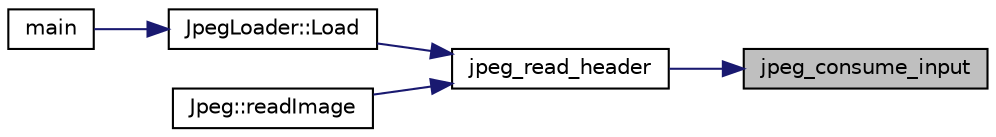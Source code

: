 digraph "jpeg_consume_input"
{
 // LATEX_PDF_SIZE
  bgcolor="transparent";
  edge [fontname="Helvetica",fontsize="10",labelfontname="Helvetica",labelfontsize="10"];
  node [fontname="Helvetica",fontsize="10",shape=record];
  rankdir="RL";
  Node12 [label="jpeg_consume_input",height=0.2,width=0.4,color="black", fillcolor="grey75", style="filled", fontcolor="black",tooltip=" "];
  Node12 -> Node13 [dir="back",color="midnightblue",fontsize="10",style="solid",fontname="Helvetica"];
  Node13 [label="jpeg_read_header",height=0.2,width=0.4,color="black",URL="$jdapimin_8c.html#a9e2c5f9c528588907486e51a8a07d8d4",tooltip=" "];
  Node13 -> Node14 [dir="back",color="midnightblue",fontsize="10",style="solid",fontname="Helvetica"];
  Node14 [label="JpegLoader::Load",height=0.2,width=0.4,color="black",URL="$classJpegLoader.html#a094609a59107dfbd1cca84fa2467c926",tooltip=" "];
  Node14 -> Node15 [dir="back",color="midnightblue",fontsize="10",style="solid",fontname="Helvetica"];
  Node15 [label="main",height=0.2,width=0.4,color="black",URL="$misc_2Libjpeg_2main_8cpp.html#a0ddf1224851353fc92bfbff6f499fa97",tooltip=" "];
  Node13 -> Node16 [dir="back",color="midnightblue",fontsize="10",style="solid",fontname="Helvetica"];
  Node16 [label="Jpeg::readImage",height=0.2,width=0.4,color="black",URL="$classJpeg.html#a80db9e22efc544e32145b6743b2b407c",tooltip=" "];
}
